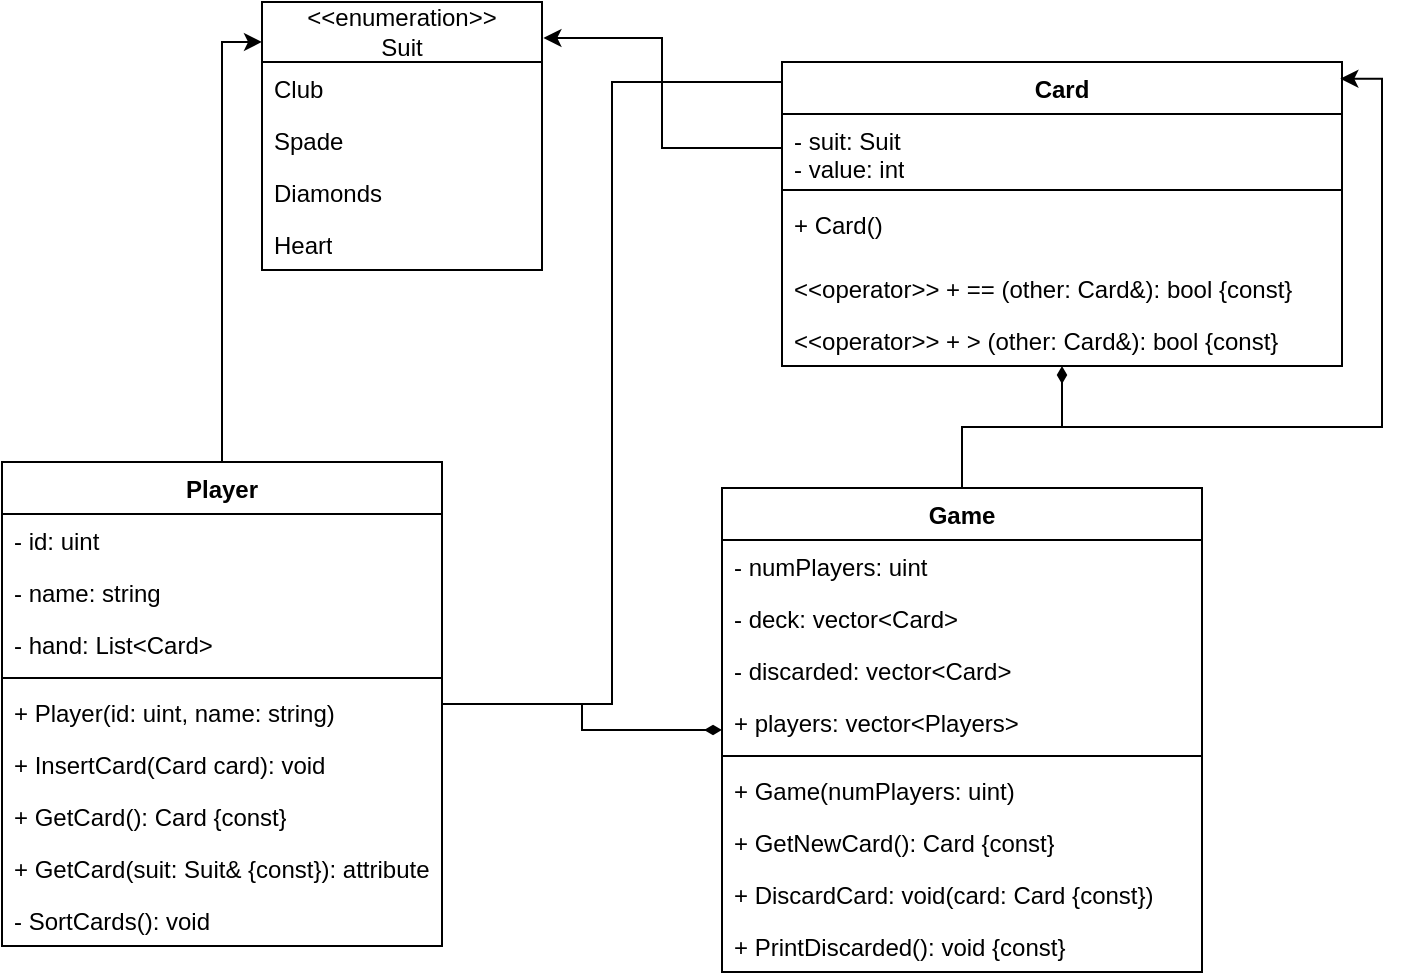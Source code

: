<mxfile version="27.0.5">
  <diagram id="C5RBs43oDa-KdzZeNtuy" name="Page-1">
    <mxGraphModel dx="1426" dy="827" grid="1" gridSize="10" guides="1" tooltips="1" connect="1" arrows="1" fold="1" page="1" pageScale="1" pageWidth="827" pageHeight="1169" math="0" shadow="0">
      <root>
        <mxCell id="WIyWlLk6GJQsqaUBKTNV-0" />
        <mxCell id="WIyWlLk6GJQsqaUBKTNV-1" parent="WIyWlLk6GJQsqaUBKTNV-0" />
        <mxCell id="kXdFA2JEcydLuHkZeGDi-2" value="&lt;div&gt;Card&lt;/div&gt;" style="swimlane;fontStyle=1;align=center;verticalAlign=top;childLayout=stackLayout;horizontal=1;startSize=26;horizontalStack=0;resizeParent=1;resizeParentMax=0;resizeLast=0;collapsible=1;marginBottom=0;whiteSpace=wrap;html=1;" parent="WIyWlLk6GJQsqaUBKTNV-1" vertex="1">
          <mxGeometry x="450" y="100" width="280" height="152" as="geometry" />
        </mxCell>
        <mxCell id="kXdFA2JEcydLuHkZeGDi-3" value="&lt;div&gt;- suit: Suit&lt;/div&gt;&lt;div&gt;- value: int&lt;/div&gt;" style="text;strokeColor=none;fillColor=none;align=left;verticalAlign=top;spacingLeft=4;spacingRight=4;overflow=hidden;rotatable=0;points=[[0,0.5],[1,0.5]];portConstraint=eastwest;whiteSpace=wrap;html=1;" parent="kXdFA2JEcydLuHkZeGDi-2" vertex="1">
          <mxGeometry y="26" width="280" height="34" as="geometry" />
        </mxCell>
        <mxCell id="kXdFA2JEcydLuHkZeGDi-4" value="" style="line;strokeWidth=1;fillColor=none;align=left;verticalAlign=middle;spacingTop=-1;spacingLeft=3;spacingRight=3;rotatable=0;labelPosition=right;points=[];portConstraint=eastwest;strokeColor=inherit;" parent="kXdFA2JEcydLuHkZeGDi-2" vertex="1">
          <mxGeometry y="60" width="280" height="8" as="geometry" />
        </mxCell>
        <mxCell id="kXdFA2JEcydLuHkZeGDi-5" value="&lt;div&gt;+ Card() &lt;br&gt;&lt;/div&gt;" style="text;strokeColor=none;fillColor=none;align=left;verticalAlign=top;spacingLeft=4;spacingRight=4;overflow=hidden;rotatable=0;points=[[0,0.5],[1,0.5]];portConstraint=eastwest;whiteSpace=wrap;html=1;" parent="kXdFA2JEcydLuHkZeGDi-2" vertex="1">
          <mxGeometry y="68" width="280" height="32" as="geometry" />
        </mxCell>
        <mxCell id="kXdFA2JEcydLuHkZeGDi-35" value="&amp;lt;&amp;lt;operator&amp;gt;&amp;gt; + == (other: Card&amp;amp;): bool {const}" style="text;strokeColor=none;fillColor=none;align=left;verticalAlign=top;spacingLeft=4;spacingRight=4;overflow=hidden;rotatable=0;points=[[0,0.5],[1,0.5]];portConstraint=eastwest;whiteSpace=wrap;html=1;" parent="kXdFA2JEcydLuHkZeGDi-2" vertex="1">
          <mxGeometry y="100" width="280" height="26" as="geometry" />
        </mxCell>
        <mxCell id="kXdFA2JEcydLuHkZeGDi-36" value="&amp;lt;&amp;lt;operator&amp;gt;&amp;gt; + &amp;gt; (other: Card&amp;amp;): bool {const}" style="text;strokeColor=none;fillColor=none;align=left;verticalAlign=top;spacingLeft=4;spacingRight=4;overflow=hidden;rotatable=0;points=[[0,0.5],[1,0.5]];portConstraint=eastwest;whiteSpace=wrap;html=1;" parent="kXdFA2JEcydLuHkZeGDi-2" vertex="1">
          <mxGeometry y="126" width="280" height="26" as="geometry" />
        </mxCell>
        <mxCell id="kXdFA2JEcydLuHkZeGDi-6" value="&lt;div&gt;&amp;lt;&amp;lt;enumeration&amp;gt;&amp;gt;&lt;/div&gt;&lt;div&gt;Suit&lt;/div&gt;" style="swimlane;fontStyle=0;childLayout=stackLayout;horizontal=1;startSize=30;fillColor=none;horizontalStack=0;resizeParent=1;resizeParentMax=0;resizeLast=0;collapsible=1;marginBottom=0;whiteSpace=wrap;html=1;" parent="WIyWlLk6GJQsqaUBKTNV-1" vertex="1">
          <mxGeometry x="190" y="70" width="140" height="134" as="geometry" />
        </mxCell>
        <mxCell id="kXdFA2JEcydLuHkZeGDi-8" value="Club" style="text;strokeColor=none;fillColor=none;align=left;verticalAlign=top;spacingLeft=4;spacingRight=4;overflow=hidden;rotatable=0;points=[[0,0.5],[1,0.5]];portConstraint=eastwest;whiteSpace=wrap;html=1;" parent="kXdFA2JEcydLuHkZeGDi-6" vertex="1">
          <mxGeometry y="30" width="140" height="26" as="geometry" />
        </mxCell>
        <mxCell id="kXdFA2JEcydLuHkZeGDi-7" value="Spade" style="text;strokeColor=none;fillColor=none;align=left;verticalAlign=top;spacingLeft=4;spacingRight=4;overflow=hidden;rotatable=0;points=[[0,0.5],[1,0.5]];portConstraint=eastwest;whiteSpace=wrap;html=1;" parent="kXdFA2JEcydLuHkZeGDi-6" vertex="1">
          <mxGeometry y="56" width="140" height="26" as="geometry" />
        </mxCell>
        <mxCell id="kXdFA2JEcydLuHkZeGDi-9" value="&lt;div&gt;Diamonds&lt;/div&gt;" style="text;strokeColor=none;fillColor=none;align=left;verticalAlign=top;spacingLeft=4;spacingRight=4;overflow=hidden;rotatable=0;points=[[0,0.5],[1,0.5]];portConstraint=eastwest;whiteSpace=wrap;html=1;" parent="kXdFA2JEcydLuHkZeGDi-6" vertex="1">
          <mxGeometry y="82" width="140" height="26" as="geometry" />
        </mxCell>
        <mxCell id="kXdFA2JEcydLuHkZeGDi-12" value="Heart" style="text;strokeColor=none;fillColor=none;align=left;verticalAlign=top;spacingLeft=4;spacingRight=4;overflow=hidden;rotatable=0;points=[[0,0.5],[1,0.5]];portConstraint=eastwest;whiteSpace=wrap;html=1;" parent="kXdFA2JEcydLuHkZeGDi-6" vertex="1">
          <mxGeometry y="108" width="140" height="26" as="geometry" />
        </mxCell>
        <mxCell id="kXdFA2JEcydLuHkZeGDi-10" style="edgeStyle=orthogonalEdgeStyle;rounded=0;orthogonalLoop=1;jettySize=auto;html=1;entryX=1.005;entryY=0.134;entryDx=0;entryDy=0;entryPerimeter=0;exitX=0;exitY=0.5;exitDx=0;exitDy=0;" parent="WIyWlLk6GJQsqaUBKTNV-1" source="kXdFA2JEcydLuHkZeGDi-3" target="kXdFA2JEcydLuHkZeGDi-6" edge="1">
          <mxGeometry relative="1" as="geometry" />
        </mxCell>
        <mxCell id="kXdFA2JEcydLuHkZeGDi-41" style="edgeStyle=orthogonalEdgeStyle;rounded=0;orthogonalLoop=1;jettySize=auto;html=1;endArrow=diamondThin;endFill=1;" parent="WIyWlLk6GJQsqaUBKTNV-1" source="kXdFA2JEcydLuHkZeGDi-13" target="kXdFA2JEcydLuHkZeGDi-23" edge="1">
          <mxGeometry relative="1" as="geometry" />
        </mxCell>
        <mxCell id="kXdFA2JEcydLuHkZeGDi-13" value="Player" style="swimlane;fontStyle=1;align=center;verticalAlign=top;childLayout=stackLayout;horizontal=1;startSize=26;horizontalStack=0;resizeParent=1;resizeParentMax=0;resizeLast=0;collapsible=1;marginBottom=0;whiteSpace=wrap;html=1;" parent="WIyWlLk6GJQsqaUBKTNV-1" vertex="1">
          <mxGeometry x="60" y="300" width="220" height="242" as="geometry" />
        </mxCell>
        <mxCell id="kXdFA2JEcydLuHkZeGDi-14" value="&lt;div&gt;- id: uint&lt;/div&gt;" style="text;strokeColor=none;fillColor=none;align=left;verticalAlign=top;spacingLeft=4;spacingRight=4;overflow=hidden;rotatable=0;points=[[0,0.5],[1,0.5]];portConstraint=eastwest;whiteSpace=wrap;html=1;" parent="kXdFA2JEcydLuHkZeGDi-13" vertex="1">
          <mxGeometry y="26" width="220" height="26" as="geometry" />
        </mxCell>
        <mxCell id="kXdFA2JEcydLuHkZeGDi-32" value="- name: string" style="text;strokeColor=none;fillColor=none;align=left;verticalAlign=top;spacingLeft=4;spacingRight=4;overflow=hidden;rotatable=0;points=[[0,0.5],[1,0.5]];portConstraint=eastwest;whiteSpace=wrap;html=1;" parent="kXdFA2JEcydLuHkZeGDi-13" vertex="1">
          <mxGeometry y="52" width="220" height="26" as="geometry" />
        </mxCell>
        <mxCell id="kXdFA2JEcydLuHkZeGDi-17" value="- hand: List&amp;lt;Card&amp;gt;" style="text;strokeColor=none;fillColor=none;align=left;verticalAlign=top;spacingLeft=4;spacingRight=4;overflow=hidden;rotatable=0;points=[[0,0.5],[1,0.5]];portConstraint=eastwest;whiteSpace=wrap;html=1;" parent="kXdFA2JEcydLuHkZeGDi-13" vertex="1">
          <mxGeometry y="78" width="220" height="26" as="geometry" />
        </mxCell>
        <mxCell id="kXdFA2JEcydLuHkZeGDi-15" value="" style="line;strokeWidth=1;fillColor=none;align=left;verticalAlign=middle;spacingTop=-1;spacingLeft=3;spacingRight=3;rotatable=0;labelPosition=right;points=[];portConstraint=eastwest;strokeColor=inherit;" parent="kXdFA2JEcydLuHkZeGDi-13" vertex="1">
          <mxGeometry y="104" width="220" height="8" as="geometry" />
        </mxCell>
        <mxCell id="kXdFA2JEcydLuHkZeGDi-33" value="+ Player(id: uint, name: string)" style="text;strokeColor=none;fillColor=none;align=left;verticalAlign=top;spacingLeft=4;spacingRight=4;overflow=hidden;rotatable=0;points=[[0,0.5],[1,0.5]];portConstraint=eastwest;whiteSpace=wrap;html=1;" parent="kXdFA2JEcydLuHkZeGDi-13" vertex="1">
          <mxGeometry y="112" width="220" height="26" as="geometry" />
        </mxCell>
        <mxCell id="kXdFA2JEcydLuHkZeGDi-16" value="+ InsertCard(Card card): void" style="text;strokeColor=none;fillColor=none;align=left;verticalAlign=top;spacingLeft=4;spacingRight=4;overflow=hidden;rotatable=0;points=[[0,0.5],[1,0.5]];portConstraint=eastwest;whiteSpace=wrap;html=1;" parent="kXdFA2JEcydLuHkZeGDi-13" vertex="1">
          <mxGeometry y="138" width="220" height="26" as="geometry" />
        </mxCell>
        <mxCell id="kXdFA2JEcydLuHkZeGDi-18" value="+ GetCard(): Card {const}" style="text;strokeColor=none;fillColor=none;align=left;verticalAlign=top;spacingLeft=4;spacingRight=4;overflow=hidden;rotatable=0;points=[[0,0.5],[1,0.5]];portConstraint=eastwest;whiteSpace=wrap;html=1;" parent="kXdFA2JEcydLuHkZeGDi-13" vertex="1">
          <mxGeometry y="164" width="220" height="26" as="geometry" />
        </mxCell>
        <mxCell id="kXdFA2JEcydLuHkZeGDi-19" value="+ GetCard(suit: Suit&amp;amp; {const}): attribute" style="text;strokeColor=none;fillColor=none;align=left;verticalAlign=top;spacingLeft=4;spacingRight=4;overflow=hidden;rotatable=0;points=[[0,0.5],[1,0.5]];portConstraint=eastwest;whiteSpace=wrap;html=1;" parent="kXdFA2JEcydLuHkZeGDi-13" vertex="1">
          <mxGeometry y="190" width="220" height="26" as="geometry" />
        </mxCell>
        <mxCell id="kXdFA2JEcydLuHkZeGDi-21" value="- SortCards(): void" style="text;strokeColor=none;fillColor=none;align=left;verticalAlign=top;spacingLeft=4;spacingRight=4;overflow=hidden;rotatable=0;points=[[0,0.5],[1,0.5]];portConstraint=eastwest;whiteSpace=wrap;html=1;" parent="kXdFA2JEcydLuHkZeGDi-13" vertex="1">
          <mxGeometry y="216" width="220" height="26" as="geometry" />
        </mxCell>
        <mxCell id="kXdFA2JEcydLuHkZeGDi-22" style="edgeStyle=orthogonalEdgeStyle;rounded=0;orthogonalLoop=1;jettySize=auto;html=1;entryX=0;entryY=0.149;entryDx=0;entryDy=0;entryPerimeter=0;" parent="WIyWlLk6GJQsqaUBKTNV-1" source="kXdFA2JEcydLuHkZeGDi-13" target="kXdFA2JEcydLuHkZeGDi-6" edge="1">
          <mxGeometry relative="1" as="geometry" />
        </mxCell>
        <mxCell id="kXdFA2JEcydLuHkZeGDi-42" style="edgeStyle=orthogonalEdgeStyle;rounded=0;orthogonalLoop=1;jettySize=auto;html=1;endArrow=diamondThin;endFill=1;" parent="WIyWlLk6GJQsqaUBKTNV-1" source="kXdFA2JEcydLuHkZeGDi-23" target="kXdFA2JEcydLuHkZeGDi-2" edge="1">
          <mxGeometry relative="1" as="geometry" />
        </mxCell>
        <mxCell id="kXdFA2JEcydLuHkZeGDi-23" value="Game" style="swimlane;fontStyle=1;align=center;verticalAlign=top;childLayout=stackLayout;horizontal=1;startSize=26;horizontalStack=0;resizeParent=1;resizeParentMax=0;resizeLast=0;collapsible=1;marginBottom=0;whiteSpace=wrap;html=1;" parent="WIyWlLk6GJQsqaUBKTNV-1" vertex="1">
          <mxGeometry x="420" y="313" width="240" height="242" as="geometry" />
        </mxCell>
        <mxCell id="kXdFA2JEcydLuHkZeGDi-24" value="- numPlayers: uint" style="text;strokeColor=none;fillColor=none;align=left;verticalAlign=top;spacingLeft=4;spacingRight=4;overflow=hidden;rotatable=0;points=[[0,0.5],[1,0.5]];portConstraint=eastwest;whiteSpace=wrap;html=1;" parent="kXdFA2JEcydLuHkZeGDi-23" vertex="1">
          <mxGeometry y="26" width="240" height="26" as="geometry" />
        </mxCell>
        <mxCell id="kXdFA2JEcydLuHkZeGDi-27" value="- deck: vector&amp;lt;Card&amp;gt;" style="text;strokeColor=none;fillColor=none;align=left;verticalAlign=top;spacingLeft=4;spacingRight=4;overflow=hidden;rotatable=0;points=[[0,0.5],[1,0.5]];portConstraint=eastwest;whiteSpace=wrap;html=1;" parent="kXdFA2JEcydLuHkZeGDi-23" vertex="1">
          <mxGeometry y="52" width="240" height="26" as="geometry" />
        </mxCell>
        <mxCell id="kXdFA2JEcydLuHkZeGDi-28" value="- discarded: vector&amp;lt;Card&amp;gt;" style="text;strokeColor=none;fillColor=none;align=left;verticalAlign=top;spacingLeft=4;spacingRight=4;overflow=hidden;rotatable=0;points=[[0,0.5],[1,0.5]];portConstraint=eastwest;whiteSpace=wrap;html=1;" parent="kXdFA2JEcydLuHkZeGDi-23" vertex="1">
          <mxGeometry y="78" width="240" height="26" as="geometry" />
        </mxCell>
        <mxCell id="kXdFA2JEcydLuHkZeGDi-38" value="+ players: vector&amp;lt;Players&amp;gt;" style="text;strokeColor=none;fillColor=none;align=left;verticalAlign=top;spacingLeft=4;spacingRight=4;overflow=hidden;rotatable=0;points=[[0,0.5],[1,0.5]];portConstraint=eastwest;whiteSpace=wrap;html=1;" parent="kXdFA2JEcydLuHkZeGDi-23" vertex="1">
          <mxGeometry y="104" width="240" height="26" as="geometry" />
        </mxCell>
        <mxCell id="kXdFA2JEcydLuHkZeGDi-25" value="" style="line;strokeWidth=1;fillColor=none;align=left;verticalAlign=middle;spacingTop=-1;spacingLeft=3;spacingRight=3;rotatable=0;labelPosition=right;points=[];portConstraint=eastwest;strokeColor=inherit;" parent="kXdFA2JEcydLuHkZeGDi-23" vertex="1">
          <mxGeometry y="130" width="240" height="8" as="geometry" />
        </mxCell>
        <mxCell id="kXdFA2JEcydLuHkZeGDi-26" value="&lt;div&gt;+ Game(numPlayers: uint)&lt;/div&gt;" style="text;strokeColor=none;fillColor=none;align=left;verticalAlign=top;spacingLeft=4;spacingRight=4;overflow=hidden;rotatable=0;points=[[0,0.5],[1,0.5]];portConstraint=eastwest;whiteSpace=wrap;html=1;" parent="kXdFA2JEcydLuHkZeGDi-23" vertex="1">
          <mxGeometry y="138" width="240" height="26" as="geometry" />
        </mxCell>
        <mxCell id="kXdFA2JEcydLuHkZeGDi-29" value="&lt;div&gt;+ GetNewCard(): Card {const}&lt;/div&gt;" style="text;strokeColor=none;fillColor=none;align=left;verticalAlign=top;spacingLeft=4;spacingRight=4;overflow=hidden;rotatable=0;points=[[0,0.5],[1,0.5]];portConstraint=eastwest;whiteSpace=wrap;html=1;" parent="kXdFA2JEcydLuHkZeGDi-23" vertex="1">
          <mxGeometry y="164" width="240" height="26" as="geometry" />
        </mxCell>
        <mxCell id="kXdFA2JEcydLuHkZeGDi-30" value="+ DiscardCard: void(card: Card {const})" style="text;strokeColor=none;fillColor=none;align=left;verticalAlign=top;spacingLeft=4;spacingRight=4;overflow=hidden;rotatable=0;points=[[0,0.5],[1,0.5]];portConstraint=eastwest;whiteSpace=wrap;html=1;" parent="kXdFA2JEcydLuHkZeGDi-23" vertex="1">
          <mxGeometry y="190" width="240" height="26" as="geometry" />
        </mxCell>
        <mxCell id="kXdFA2JEcydLuHkZeGDi-31" value="+ PrintDiscarded(): void {const}" style="text;strokeColor=none;fillColor=none;align=left;verticalAlign=top;spacingLeft=4;spacingRight=4;overflow=hidden;rotatable=0;points=[[0,0.5],[1,0.5]];portConstraint=eastwest;whiteSpace=wrap;html=1;" parent="kXdFA2JEcydLuHkZeGDi-23" vertex="1">
          <mxGeometry y="216" width="240" height="26" as="geometry" />
        </mxCell>
        <mxCell id="kXdFA2JEcydLuHkZeGDi-39" style="edgeStyle=orthogonalEdgeStyle;rounded=0;orthogonalLoop=1;jettySize=auto;html=1;entryX=0.997;entryY=0.055;entryDx=0;entryDy=0;entryPerimeter=0;" parent="WIyWlLk6GJQsqaUBKTNV-1" source="kXdFA2JEcydLuHkZeGDi-23" target="kXdFA2JEcydLuHkZeGDi-2" edge="1">
          <mxGeometry relative="1" as="geometry" />
        </mxCell>
        <mxCell id="kXdFA2JEcydLuHkZeGDi-40" style="edgeStyle=orthogonalEdgeStyle;rounded=0;orthogonalLoop=1;jettySize=auto;html=1;entryX=0;entryY=0.066;entryDx=0;entryDy=0;entryPerimeter=0;endArrow=none;startFill=0;" parent="WIyWlLk6GJQsqaUBKTNV-1" source="kXdFA2JEcydLuHkZeGDi-13" target="kXdFA2JEcydLuHkZeGDi-2" edge="1">
          <mxGeometry relative="1" as="geometry" />
        </mxCell>
      </root>
    </mxGraphModel>
  </diagram>
</mxfile>
